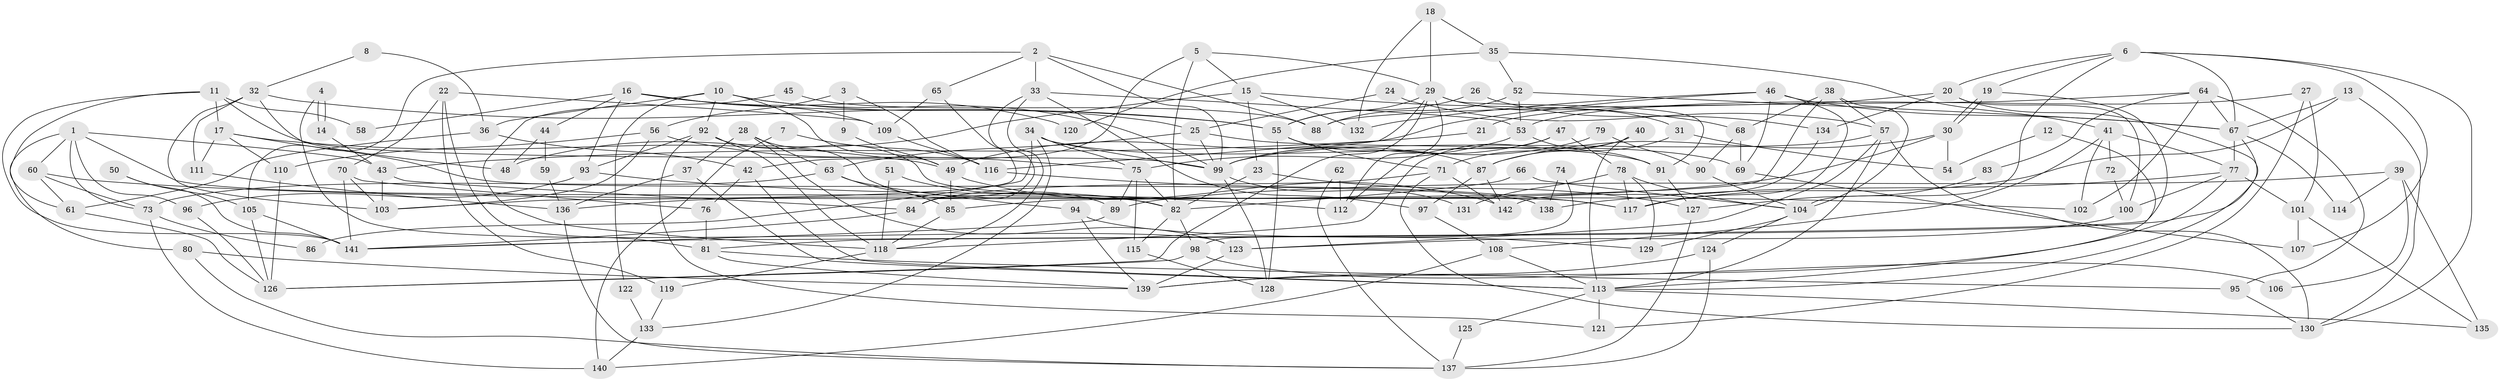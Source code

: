 // Generated by graph-tools (version 1.1) at 2025/35/03/09/25 02:35:55]
// undirected, 142 vertices, 284 edges
graph export_dot {
graph [start="1"]
  node [color=gray90,style=filled];
  1;
  2;
  3;
  4;
  5;
  6;
  7;
  8;
  9;
  10;
  11;
  12;
  13;
  14;
  15;
  16;
  17;
  18;
  19;
  20;
  21;
  22;
  23;
  24;
  25;
  26;
  27;
  28;
  29;
  30;
  31;
  32;
  33;
  34;
  35;
  36;
  37;
  38;
  39;
  40;
  41;
  42;
  43;
  44;
  45;
  46;
  47;
  48;
  49;
  50;
  51;
  52;
  53;
  54;
  55;
  56;
  57;
  58;
  59;
  60;
  61;
  62;
  63;
  64;
  65;
  66;
  67;
  68;
  69;
  70;
  71;
  72;
  73;
  74;
  75;
  76;
  77;
  78;
  79;
  80;
  81;
  82;
  83;
  84;
  85;
  86;
  87;
  88;
  89;
  90;
  91;
  92;
  93;
  94;
  95;
  96;
  97;
  98;
  99;
  100;
  101;
  102;
  103;
  104;
  105;
  106;
  107;
  108;
  109;
  110;
  111;
  112;
  113;
  114;
  115;
  116;
  117;
  118;
  119;
  120;
  121;
  122;
  123;
  124;
  125;
  126;
  127;
  128;
  129;
  130;
  131;
  132;
  133;
  134;
  135;
  136;
  137;
  138;
  139;
  140;
  141;
  142;
  1 -- 80;
  1 -- 43;
  1 -- 60;
  1 -- 73;
  1 -- 82;
  1 -- 96;
  2 -- 99;
  2 -- 33;
  2 -- 65;
  2 -- 88;
  2 -- 105;
  3 -- 116;
  3 -- 56;
  3 -- 9;
  4 -- 14;
  4 -- 14;
  4 -- 123;
  5 -- 29;
  5 -- 82;
  5 -- 15;
  5 -- 42;
  6 -- 67;
  6 -- 130;
  6 -- 19;
  6 -- 20;
  6 -- 104;
  6 -- 107;
  7 -- 116;
  7 -- 140;
  8 -- 36;
  8 -- 32;
  9 -- 49;
  10 -- 49;
  10 -- 99;
  10 -- 25;
  10 -- 36;
  10 -- 92;
  10 -- 122;
  11 -- 99;
  11 -- 61;
  11 -- 17;
  11 -- 58;
  11 -- 141;
  12 -- 113;
  12 -- 54;
  13 -- 67;
  13 -- 130;
  13 -- 117;
  14 -- 43;
  15 -- 68;
  15 -- 23;
  15 -- 48;
  15 -- 132;
  16 -- 55;
  16 -- 93;
  16 -- 44;
  16 -- 58;
  16 -- 109;
  16 -- 120;
  17 -- 49;
  17 -- 110;
  17 -- 111;
  17 -- 138;
  18 -- 132;
  18 -- 29;
  18 -- 35;
  19 -- 30;
  19 -- 30;
  19 -- 141;
  20 -- 113;
  20 -- 21;
  20 -- 100;
  20 -- 134;
  21 -- 43;
  22 -- 109;
  22 -- 70;
  22 -- 81;
  22 -- 119;
  23 -- 127;
  23 -- 82;
  24 -- 25;
  24 -- 57;
  25 -- 63;
  25 -- 91;
  25 -- 99;
  26 -- 55;
  26 -- 134;
  27 -- 53;
  27 -- 121;
  27 -- 101;
  28 -- 123;
  28 -- 89;
  28 -- 37;
  28 -- 63;
  29 -- 126;
  29 -- 91;
  29 -- 31;
  29 -- 55;
  29 -- 112;
  29 -- 116;
  30 -- 87;
  30 -- 54;
  30 -- 136;
  31 -- 87;
  31 -- 54;
  32 -- 111;
  32 -- 103;
  32 -- 48;
  32 -- 55;
  33 -- 97;
  33 -- 53;
  33 -- 84;
  33 -- 118;
  34 -- 75;
  34 -- 69;
  34 -- 86;
  34 -- 99;
  34 -- 133;
  35 -- 52;
  35 -- 41;
  35 -- 120;
  36 -- 42;
  36 -- 61;
  37 -- 113;
  37 -- 136;
  38 -- 85;
  38 -- 104;
  38 -- 57;
  38 -- 68;
  39 -- 135;
  39 -- 89;
  39 -- 106;
  39 -- 114;
  40 -- 118;
  40 -- 71;
  40 -- 113;
  41 -- 102;
  41 -- 72;
  41 -- 77;
  41 -- 108;
  42 -- 113;
  42 -- 76;
  43 -- 84;
  43 -- 103;
  44 -- 48;
  44 -- 59;
  45 -- 88;
  45 -- 118;
  46 -- 67;
  46 -- 117;
  46 -- 49;
  46 -- 69;
  46 -- 132;
  47 -- 99;
  47 -- 112;
  47 -- 78;
  49 -- 85;
  49 -- 142;
  50 -- 105;
  50 -- 141;
  51 -- 118;
  51 -- 82;
  52 -- 67;
  52 -- 88;
  52 -- 53;
  53 -- 75;
  53 -- 91;
  55 -- 71;
  55 -- 87;
  55 -- 128;
  56 -- 75;
  56 -- 110;
  56 -- 103;
  57 -- 99;
  57 -- 113;
  57 -- 123;
  57 -- 130;
  59 -- 136;
  60 -- 73;
  60 -- 61;
  60 -- 102;
  61 -- 126;
  62 -- 137;
  62 -- 112;
  63 -- 73;
  63 -- 85;
  63 -- 94;
  64 -- 67;
  64 -- 95;
  64 -- 83;
  64 -- 88;
  64 -- 102;
  65 -- 103;
  65 -- 109;
  66 -- 104;
  66 -- 82;
  67 -- 81;
  67 -- 77;
  67 -- 114;
  68 -- 69;
  68 -- 90;
  69 -- 107;
  70 -- 141;
  70 -- 76;
  70 -- 103;
  71 -- 84;
  71 -- 130;
  71 -- 142;
  72 -- 100;
  73 -- 140;
  73 -- 86;
  74 -- 98;
  74 -- 138;
  75 -- 115;
  75 -- 82;
  75 -- 89;
  76 -- 81;
  77 -- 100;
  77 -- 101;
  77 -- 138;
  77 -- 139;
  78 -- 117;
  78 -- 104;
  78 -- 129;
  78 -- 131;
  79 -- 90;
  79 -- 99;
  80 -- 137;
  80 -- 139;
  81 -- 139;
  81 -- 95;
  82 -- 98;
  82 -- 115;
  83 -- 127;
  84 -- 141;
  85 -- 118;
  87 -- 142;
  87 -- 97;
  89 -- 141;
  90 -- 104;
  91 -- 127;
  92 -- 117;
  92 -- 93;
  92 -- 118;
  92 -- 121;
  93 -- 96;
  93 -- 112;
  94 -- 129;
  94 -- 139;
  95 -- 130;
  96 -- 126;
  97 -- 108;
  98 -- 126;
  98 -- 106;
  99 -- 128;
  99 -- 131;
  100 -- 123;
  101 -- 107;
  101 -- 135;
  104 -- 124;
  104 -- 129;
  105 -- 141;
  105 -- 126;
  108 -- 113;
  108 -- 140;
  109 -- 116;
  110 -- 126;
  111 -- 136;
  113 -- 121;
  113 -- 125;
  113 -- 135;
  115 -- 128;
  116 -- 117;
  118 -- 119;
  119 -- 133;
  122 -- 133;
  123 -- 139;
  124 -- 139;
  124 -- 137;
  125 -- 137;
  127 -- 137;
  133 -- 140;
  134 -- 142;
  136 -- 137;
}
